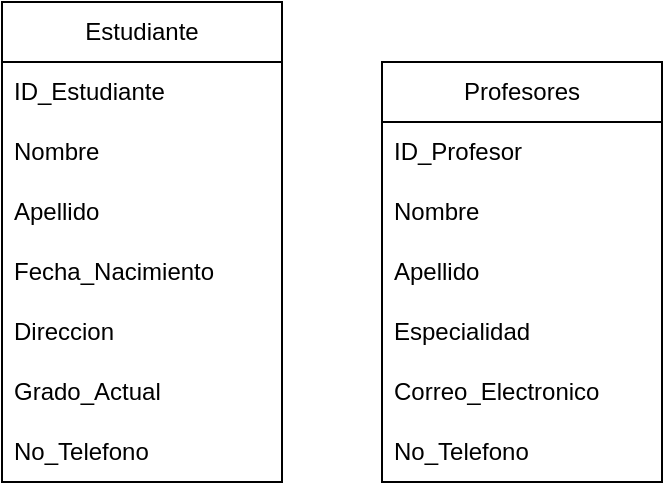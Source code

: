 <mxfile version="24.3.1" type="github">
  <diagram name="Page-1" id="O5wcl6I8jhwHgpYuOzai">
    <mxGraphModel dx="503" dy="263" grid="1" gridSize="10" guides="1" tooltips="1" connect="1" arrows="1" fold="1" page="1" pageScale="1" pageWidth="850" pageHeight="1400" math="0" shadow="0">
      <root>
        <mxCell id="0" />
        <mxCell id="1" parent="0" />
        <mxCell id="CdDIY1G7oKEXuepyMT6D-10" value="Estudiante" style="swimlane;fontStyle=0;childLayout=stackLayout;horizontal=1;startSize=30;horizontalStack=0;resizeParent=1;resizeParentMax=0;resizeLast=0;collapsible=1;marginBottom=0;whiteSpace=wrap;html=1;" vertex="1" parent="1">
          <mxGeometry x="300" y="100" width="140" height="240" as="geometry">
            <mxRectangle x="300" y="100" width="60" height="30" as="alternateBounds" />
          </mxGeometry>
        </mxCell>
        <mxCell id="CdDIY1G7oKEXuepyMT6D-11" value="ID_Estudiante" style="text;strokeColor=none;fillColor=none;align=left;verticalAlign=middle;spacingLeft=4;spacingRight=4;overflow=hidden;points=[[0,0.5],[1,0.5]];portConstraint=eastwest;rotatable=0;whiteSpace=wrap;html=1;" vertex="1" parent="CdDIY1G7oKEXuepyMT6D-10">
          <mxGeometry y="30" width="140" height="30" as="geometry" />
        </mxCell>
        <mxCell id="CdDIY1G7oKEXuepyMT6D-12" value="Nombre" style="text;strokeColor=none;fillColor=none;align=left;verticalAlign=middle;spacingLeft=4;spacingRight=4;overflow=hidden;points=[[0,0.5],[1,0.5]];portConstraint=eastwest;rotatable=0;whiteSpace=wrap;html=1;" vertex="1" parent="CdDIY1G7oKEXuepyMT6D-10">
          <mxGeometry y="60" width="140" height="30" as="geometry" />
        </mxCell>
        <mxCell id="CdDIY1G7oKEXuepyMT6D-13" value="Apellido" style="text;strokeColor=none;fillColor=none;align=left;verticalAlign=middle;spacingLeft=4;spacingRight=4;overflow=hidden;points=[[0,0.5],[1,0.5]];portConstraint=eastwest;rotatable=0;whiteSpace=wrap;html=1;" vertex="1" parent="CdDIY1G7oKEXuepyMT6D-10">
          <mxGeometry y="90" width="140" height="30" as="geometry" />
        </mxCell>
        <mxCell id="CdDIY1G7oKEXuepyMT6D-14" value="Fecha_Nacimiento" style="text;strokeColor=none;fillColor=none;align=left;verticalAlign=middle;spacingLeft=4;spacingRight=4;overflow=hidden;points=[[0,0.5],[1,0.5]];portConstraint=eastwest;rotatable=0;whiteSpace=wrap;html=1;" vertex="1" parent="CdDIY1G7oKEXuepyMT6D-10">
          <mxGeometry y="120" width="140" height="30" as="geometry" />
        </mxCell>
        <mxCell id="CdDIY1G7oKEXuepyMT6D-17" value="Direccion" style="text;strokeColor=none;fillColor=none;align=left;verticalAlign=middle;spacingLeft=4;spacingRight=4;overflow=hidden;points=[[0,0.5],[1,0.5]];portConstraint=eastwest;rotatable=0;whiteSpace=wrap;html=1;" vertex="1" parent="CdDIY1G7oKEXuepyMT6D-10">
          <mxGeometry y="150" width="140" height="30" as="geometry" />
        </mxCell>
        <mxCell id="CdDIY1G7oKEXuepyMT6D-16" value="Grado_Actual" style="text;strokeColor=none;fillColor=none;align=left;verticalAlign=middle;spacingLeft=4;spacingRight=4;overflow=hidden;points=[[0,0.5],[1,0.5]];portConstraint=eastwest;rotatable=0;whiteSpace=wrap;html=1;" vertex="1" parent="CdDIY1G7oKEXuepyMT6D-10">
          <mxGeometry y="180" width="140" height="30" as="geometry" />
        </mxCell>
        <mxCell id="CdDIY1G7oKEXuepyMT6D-15" value="No_Telefono" style="text;strokeColor=none;fillColor=none;align=left;verticalAlign=middle;spacingLeft=4;spacingRight=4;overflow=hidden;points=[[0,0.5],[1,0.5]];portConstraint=eastwest;rotatable=0;whiteSpace=wrap;html=1;" vertex="1" parent="CdDIY1G7oKEXuepyMT6D-10">
          <mxGeometry y="210" width="140" height="30" as="geometry" />
        </mxCell>
        <mxCell id="CdDIY1G7oKEXuepyMT6D-18" value="Profesores" style="swimlane;fontStyle=0;childLayout=stackLayout;horizontal=1;startSize=30;horizontalStack=0;resizeParent=1;resizeParentMax=0;resizeLast=0;collapsible=1;marginBottom=0;whiteSpace=wrap;html=1;" vertex="1" parent="1">
          <mxGeometry x="490" y="130" width="140" height="210" as="geometry" />
        </mxCell>
        <mxCell id="CdDIY1G7oKEXuepyMT6D-19" value="ID_Profesor" style="text;strokeColor=none;fillColor=none;align=left;verticalAlign=middle;spacingLeft=4;spacingRight=4;overflow=hidden;points=[[0,0.5],[1,0.5]];portConstraint=eastwest;rotatable=0;whiteSpace=wrap;html=1;" vertex="1" parent="CdDIY1G7oKEXuepyMT6D-18">
          <mxGeometry y="30" width="140" height="30" as="geometry" />
        </mxCell>
        <mxCell id="CdDIY1G7oKEXuepyMT6D-20" value="Nombre" style="text;strokeColor=none;fillColor=none;align=left;verticalAlign=middle;spacingLeft=4;spacingRight=4;overflow=hidden;points=[[0,0.5],[1,0.5]];portConstraint=eastwest;rotatable=0;whiteSpace=wrap;html=1;" vertex="1" parent="CdDIY1G7oKEXuepyMT6D-18">
          <mxGeometry y="60" width="140" height="30" as="geometry" />
        </mxCell>
        <mxCell id="CdDIY1G7oKEXuepyMT6D-21" value="Apellido" style="text;strokeColor=none;fillColor=none;align=left;verticalAlign=middle;spacingLeft=4;spacingRight=4;overflow=hidden;points=[[0,0.5],[1,0.5]];portConstraint=eastwest;rotatable=0;whiteSpace=wrap;html=1;" vertex="1" parent="CdDIY1G7oKEXuepyMT6D-18">
          <mxGeometry y="90" width="140" height="30" as="geometry" />
        </mxCell>
        <mxCell id="CdDIY1G7oKEXuepyMT6D-22" value="Especialidad" style="text;strokeColor=none;fillColor=none;align=left;verticalAlign=middle;spacingLeft=4;spacingRight=4;overflow=hidden;points=[[0,0.5],[1,0.5]];portConstraint=eastwest;rotatable=0;whiteSpace=wrap;html=1;" vertex="1" parent="CdDIY1G7oKEXuepyMT6D-18">
          <mxGeometry y="120" width="140" height="30" as="geometry" />
        </mxCell>
        <mxCell id="CdDIY1G7oKEXuepyMT6D-24" value="Correo_Electronico" style="text;strokeColor=none;fillColor=none;align=left;verticalAlign=middle;spacingLeft=4;spacingRight=4;overflow=hidden;points=[[0,0.5],[1,0.5]];portConstraint=eastwest;rotatable=0;whiteSpace=wrap;html=1;" vertex="1" parent="CdDIY1G7oKEXuepyMT6D-18">
          <mxGeometry y="150" width="140" height="30" as="geometry" />
        </mxCell>
        <mxCell id="CdDIY1G7oKEXuepyMT6D-23" value="No_Telefono" style="text;strokeColor=none;fillColor=none;align=left;verticalAlign=middle;spacingLeft=4;spacingRight=4;overflow=hidden;points=[[0,0.5],[1,0.5]];portConstraint=eastwest;rotatable=0;whiteSpace=wrap;html=1;" vertex="1" parent="CdDIY1G7oKEXuepyMT6D-18">
          <mxGeometry y="180" width="140" height="30" as="geometry" />
        </mxCell>
      </root>
    </mxGraphModel>
  </diagram>
</mxfile>
